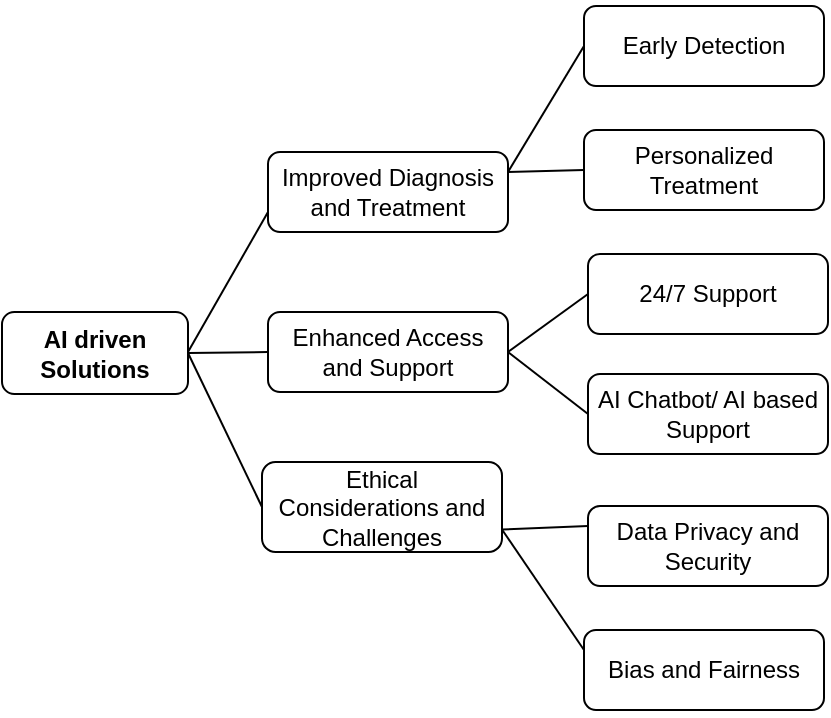 <mxfile version="24.3.1" type="github">
  <diagram name="Page-1" id="sCKBn-8hcT5xfx3oOOvx">
    <mxGraphModel dx="838" dy="596" grid="0" gridSize="10" guides="1" tooltips="1" connect="1" arrows="1" fold="1" page="1" pageScale="1" pageWidth="827" pageHeight="1169" math="0" shadow="0">
      <root>
        <mxCell id="0" />
        <mxCell id="1" parent="0" />
        <mxCell id="GlNmgXEE4Z84yN_KbxTI-2" value="&lt;h4 style=&quot;&quot;&gt;AI driven Solutions&lt;/h4&gt;" style="rounded=1;whiteSpace=wrap;html=1;fontStyle=1;align=center;" parent="1" vertex="1">
          <mxGeometry x="67" y="280" width="93" height="41" as="geometry" />
        </mxCell>
        <mxCell id="GlNmgXEE4Z84yN_KbxTI-3" value="&lt;h4&gt;&lt;span style=&quot;text-align: start; font-weight: normal;&quot; class=&quot;notion-enable-hover&quot; data-token-index=&quot;0&quot;&gt;&lt;font face=&quot;Helvetica&quot;&gt;Improved Diagnosis and Treatment&lt;/font&gt;&lt;/span&gt;&lt;/h4&gt;" style="rounded=1;whiteSpace=wrap;html=1;" parent="1" vertex="1">
          <mxGeometry x="200" y="200" width="120" height="40" as="geometry" />
        </mxCell>
        <mxCell id="GlNmgXEE4Z84yN_KbxTI-4" value="&lt;h4&gt;&lt;span style=&quot;text-align: start; font-weight: normal;&quot; class=&quot;notion-enable-hover&quot; data-token-index=&quot;0&quot;&gt;Enhanced Access and Support&lt;/span&gt;&lt;/h4&gt;" style="rounded=1;whiteSpace=wrap;html=1;" parent="1" vertex="1">
          <mxGeometry x="200" y="280" width="120" height="40" as="geometry" />
        </mxCell>
        <mxCell id="GlNmgXEE4Z84yN_KbxTI-5" value="&lt;h4&gt;&lt;span style=&quot;text-align: start; font-weight: normal;&quot; class=&quot;notion-enable-hover&quot; data-token-index=&quot;0&quot;&gt;&lt;font face=&quot;Helvetica&quot;&gt;Ethical Considerations and Challenges&lt;/font&gt;&lt;/span&gt;&lt;/h4&gt;" style="rounded=1;whiteSpace=wrap;html=1;" parent="1" vertex="1">
          <mxGeometry x="197" y="355" width="120" height="45" as="geometry" />
        </mxCell>
        <mxCell id="GlNmgXEE4Z84yN_KbxTI-6" value="&lt;h4&gt;&lt;span style=&quot;text-align: start; font-weight: normal;&quot; class=&quot;notion-enable-hover&quot; data-token-index=&quot;0&quot;&gt;&lt;font face=&quot;Helvetica&quot;&gt;Personalized Treatment&lt;/font&gt;&lt;/span&gt;&lt;/h4&gt;" style="rounded=1;whiteSpace=wrap;html=1;" parent="1" vertex="1">
          <mxGeometry x="358" y="189" width="120" height="40" as="geometry" />
        </mxCell>
        <mxCell id="GlNmgXEE4Z84yN_KbxTI-7" value="&lt;h4&gt;&lt;span style=&quot;text-align: start; font-weight: normal;&quot; class=&quot;notion-enable-hover&quot; data-token-index=&quot;0&quot;&gt;&lt;font face=&quot;Helvetica&quot;&gt;Early Detection&lt;/font&gt;&lt;/span&gt;&lt;/h4&gt;" style="rounded=1;whiteSpace=wrap;html=1;" parent="1" vertex="1">
          <mxGeometry x="358" y="127" width="120" height="40" as="geometry" />
        </mxCell>
        <mxCell id="GlNmgXEE4Z84yN_KbxTI-8" value="&lt;h4&gt;&lt;span style=&quot;text-align: start; font-weight: normal;&quot; class=&quot;notion-enable-hover&quot; data-token-index=&quot;0&quot;&gt;&lt;font face=&quot;Helvetica&quot;&gt;24/7 Support&lt;/font&gt;&lt;/span&gt;&lt;/h4&gt;" style="rounded=1;whiteSpace=wrap;html=1;" parent="1" vertex="1">
          <mxGeometry x="360" y="251" width="120" height="40" as="geometry" />
        </mxCell>
        <mxCell id="GlNmgXEE4Z84yN_KbxTI-9" value="&lt;h4 style=&quot;&quot;&gt;&lt;span style=&quot;font-weight: 400;&quot;&gt;AI Chatbot/ AI based Support&lt;/span&gt;&lt;/h4&gt;" style="rounded=1;whiteSpace=wrap;html=1;align=center;" parent="1" vertex="1">
          <mxGeometry x="360" y="311" width="120" height="40" as="geometry" />
        </mxCell>
        <mxCell id="GlNmgXEE4Z84yN_KbxTI-10" value="&lt;h4&gt;&lt;span style=&quot;text-align: start; font-weight: normal;&quot; class=&quot;notion-enable-hover&quot; data-token-index=&quot;0&quot;&gt;&lt;font face=&quot;Helvetica&quot;&gt;Data Privacy and Security&lt;/font&gt;&lt;/span&gt;&lt;/h4&gt;" style="rounded=1;whiteSpace=wrap;html=1;" parent="1" vertex="1">
          <mxGeometry x="360" y="377" width="120" height="40" as="geometry" />
        </mxCell>
        <mxCell id="GlNmgXEE4Z84yN_KbxTI-11" value="&lt;h4&gt;&lt;span style=&quot;text-align: start; font-weight: normal;&quot; class=&quot;notion-enable-hover&quot; data-token-index=&quot;0&quot;&gt;Bias and Fairness&lt;/span&gt;&lt;/h4&gt;" style="rounded=1;whiteSpace=wrap;html=1;" parent="1" vertex="1">
          <mxGeometry x="358" y="439" width="120" height="40" as="geometry" />
        </mxCell>
        <mxCell id="GlNmgXEE4Z84yN_KbxTI-13" value="" style="endArrow=none;html=1;rounded=0;" parent="1" edge="1">
          <mxGeometry width="50" height="50" relative="1" as="geometry">
            <mxPoint x="160" y="300" as="sourcePoint" />
            <mxPoint x="200" y="230" as="targetPoint" />
          </mxGeometry>
        </mxCell>
        <mxCell id="GlNmgXEE4Z84yN_KbxTI-14" value="" style="endArrow=none;html=1;rounded=0;exitX=1;exitY=0.5;exitDx=0;exitDy=0;" parent="1" source="GlNmgXEE4Z84yN_KbxTI-2" edge="1">
          <mxGeometry width="50" height="50" relative="1" as="geometry">
            <mxPoint x="150" y="350" as="sourcePoint" />
            <mxPoint x="200" y="300" as="targetPoint" />
          </mxGeometry>
        </mxCell>
        <mxCell id="GlNmgXEE4Z84yN_KbxTI-15" value="" style="endArrow=none;html=1;rounded=0;exitX=1;exitY=0.25;exitDx=0;exitDy=0;entryX=0;entryY=0.5;entryDx=0;entryDy=0;" parent="1" source="GlNmgXEE4Z84yN_KbxTI-3" target="GlNmgXEE4Z84yN_KbxTI-7" edge="1">
          <mxGeometry width="50" height="50" relative="1" as="geometry">
            <mxPoint x="310" y="150" as="sourcePoint" />
            <mxPoint x="360" y="100" as="targetPoint" />
          </mxGeometry>
        </mxCell>
        <mxCell id="GlNmgXEE4Z84yN_KbxTI-16" value="" style="endArrow=none;html=1;rounded=0;entryX=0;entryY=0.5;entryDx=0;entryDy=0;" parent="1" target="GlNmgXEE4Z84yN_KbxTI-6" edge="1">
          <mxGeometry width="50" height="50" relative="1" as="geometry">
            <mxPoint x="320" y="210" as="sourcePoint" />
            <mxPoint x="360" y="180" as="targetPoint" />
          </mxGeometry>
        </mxCell>
        <mxCell id="GlNmgXEE4Z84yN_KbxTI-17" value="" style="endArrow=none;html=1;rounded=0;exitX=1;exitY=0.5;exitDx=0;exitDy=0;entryX=0;entryY=0.5;entryDx=0;entryDy=0;" parent="1" source="GlNmgXEE4Z84yN_KbxTI-2" target="GlNmgXEE4Z84yN_KbxTI-5" edge="1">
          <mxGeometry width="50" height="50" relative="1" as="geometry">
            <mxPoint x="150" y="430" as="sourcePoint" />
            <mxPoint x="188" y="374" as="targetPoint" />
          </mxGeometry>
        </mxCell>
        <mxCell id="GlNmgXEE4Z84yN_KbxTI-18" value="" style="endArrow=none;html=1;rounded=0;exitX=1;exitY=0.5;exitDx=0;exitDy=0;entryX=0;entryY=0.5;entryDx=0;entryDy=0;" parent="1" source="GlNmgXEE4Z84yN_KbxTI-4" target="GlNmgXEE4Z84yN_KbxTI-8" edge="1">
          <mxGeometry width="50" height="50" relative="1" as="geometry">
            <mxPoint x="310" y="300" as="sourcePoint" />
            <mxPoint x="360" y="250" as="targetPoint" />
          </mxGeometry>
        </mxCell>
        <mxCell id="GlNmgXEE4Z84yN_KbxTI-19" value="" style="endArrow=none;html=1;rounded=0;exitX=1;exitY=0.5;exitDx=0;exitDy=0;entryX=0;entryY=0.5;entryDx=0;entryDy=0;" parent="1" source="GlNmgXEE4Z84yN_KbxTI-4" target="GlNmgXEE4Z84yN_KbxTI-9" edge="1">
          <mxGeometry width="50" height="50" relative="1" as="geometry">
            <mxPoint x="390" y="330" as="sourcePoint" />
            <mxPoint x="440" y="280" as="targetPoint" />
          </mxGeometry>
        </mxCell>
        <mxCell id="GlNmgXEE4Z84yN_KbxTI-20" value="" style="endArrow=none;html=1;rounded=0;exitX=1;exitY=0.75;exitDx=0;exitDy=0;entryX=0;entryY=0.25;entryDx=0;entryDy=0;" parent="1" source="GlNmgXEE4Z84yN_KbxTI-5" target="GlNmgXEE4Z84yN_KbxTI-10" edge="1">
          <mxGeometry width="50" height="50" relative="1" as="geometry">
            <mxPoint x="390" y="330" as="sourcePoint" />
            <mxPoint x="440" y="280" as="targetPoint" />
          </mxGeometry>
        </mxCell>
        <mxCell id="GlNmgXEE4Z84yN_KbxTI-22" value="" style="endArrow=none;html=1;rounded=0;entryX=0;entryY=0.25;entryDx=0;entryDy=0;exitX=1;exitY=0.75;exitDx=0;exitDy=0;" parent="1" source="GlNmgXEE4Z84yN_KbxTI-5" target="GlNmgXEE4Z84yN_KbxTI-11" edge="1">
          <mxGeometry width="50" height="50" relative="1" as="geometry">
            <mxPoint x="390" y="330" as="sourcePoint" />
            <mxPoint x="440" y="280" as="targetPoint" />
          </mxGeometry>
        </mxCell>
        <mxCell id="GlNmgXEE4Z84yN_KbxTI-24" style="edgeStyle=orthogonalEdgeStyle;rounded=0;orthogonalLoop=1;jettySize=auto;html=1;exitX=0.5;exitY=1;exitDx=0;exitDy=0;" parent="1" source="GlNmgXEE4Z84yN_KbxTI-7" target="GlNmgXEE4Z84yN_KbxTI-7" edge="1">
          <mxGeometry relative="1" as="geometry" />
        </mxCell>
      </root>
    </mxGraphModel>
  </diagram>
</mxfile>
